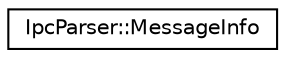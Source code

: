 digraph "Graphical Class Hierarchy"
{
  edge [fontname="Helvetica",fontsize="10",labelfontname="Helvetica",labelfontsize="10"];
  node [fontname="Helvetica",fontsize="10",shape=record];
  rankdir="LR";
  Node0 [label="IpcParser::MessageInfo",height=0.2,width=0.4,color="black", fillcolor="white", style="filled",URL="$structIpcParser_1_1MessageInfo.html"];
}
